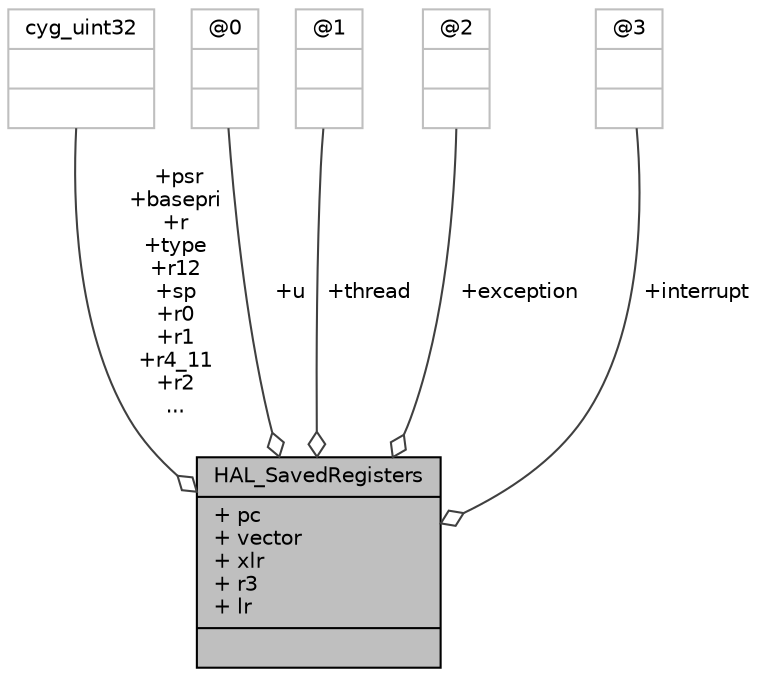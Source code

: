 digraph "HAL_SavedRegisters"
{
  edge [fontname="Helvetica",fontsize="10",labelfontname="Helvetica",labelfontsize="10"];
  node [fontname="Helvetica",fontsize="10",shape=record];
  Node1 [label="{HAL_SavedRegisters\n|+ pc\l+ vector\l+ xlr\l+ r3\l+ lr\l|}",height=0.2,width=0.4,color="black", fillcolor="grey75", style="filled" fontcolor="black"];
  Node2 -> Node1 [color="grey25",fontsize="10",style="solid",label=" +psr\n+basepri\n+r\n+type\n+r12\n+sp\n+r0\n+r1\n+r4_11\n+r2\n..." ,arrowhead="odiamond",fontname="Helvetica"];
  Node2 [label="{cyg_uint32\n||}",height=0.2,width=0.4,color="grey75", fillcolor="white", style="filled"];
  Node3 -> Node1 [color="grey25",fontsize="10",style="solid",label=" +u" ,arrowhead="odiamond",fontname="Helvetica"];
  Node3 [label="{@0\n||}",height=0.2,width=0.4,color="grey75", fillcolor="white", style="filled"];
  Node4 -> Node1 [color="grey25",fontsize="10",style="solid",label=" +thread" ,arrowhead="odiamond",fontname="Helvetica"];
  Node4 [label="{@1\n||}",height=0.2,width=0.4,color="grey75", fillcolor="white", style="filled"];
  Node5 -> Node1 [color="grey25",fontsize="10",style="solid",label=" +exception" ,arrowhead="odiamond",fontname="Helvetica"];
  Node5 [label="{@2\n||}",height=0.2,width=0.4,color="grey75", fillcolor="white", style="filled"];
  Node6 -> Node1 [color="grey25",fontsize="10",style="solid",label=" +interrupt" ,arrowhead="odiamond",fontname="Helvetica"];
  Node6 [label="{@3\n||}",height=0.2,width=0.4,color="grey75", fillcolor="white", style="filled"];
}
